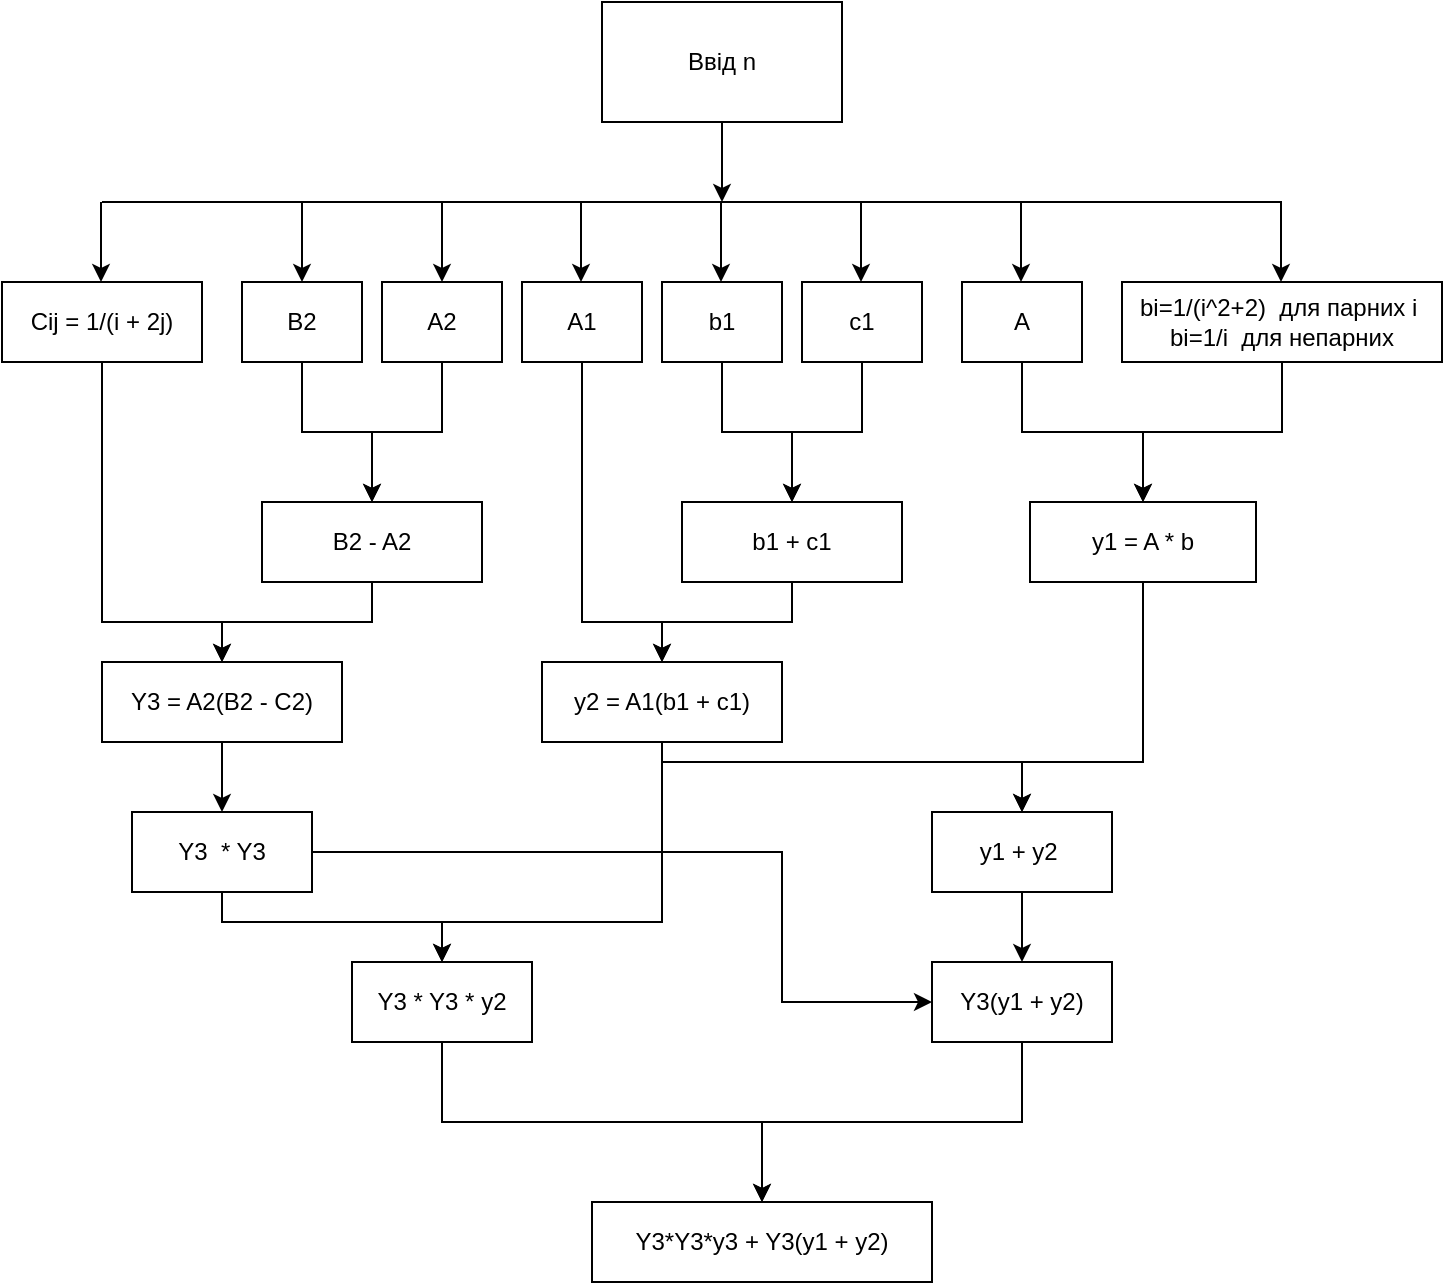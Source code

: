 <mxfile version="24.7.17">
  <diagram name="Страница — 1" id="T7HeSG9jbLAst6LGBBnz">
    <mxGraphModel dx="1518" dy="665" grid="1" gridSize="10" guides="1" tooltips="1" connect="1" arrows="1" fold="1" page="1" pageScale="1" pageWidth="827" pageHeight="1169" math="0" shadow="0">
      <root>
        <mxCell id="0" />
        <mxCell id="1" parent="0" />
        <mxCell id="lR26Qc7CI7EQElEq0QMd-37" style="edgeStyle=orthogonalEdgeStyle;rounded=0;orthogonalLoop=1;jettySize=auto;html=1;exitX=0.5;exitY=1;exitDx=0;exitDy=0;" edge="1" parent="1" source="lR26Qc7CI7EQElEq0QMd-1">
          <mxGeometry relative="1" as="geometry">
            <mxPoint x="560" y="240" as="targetPoint" />
          </mxGeometry>
        </mxCell>
        <mxCell id="lR26Qc7CI7EQElEq0QMd-1" value="Ввід n" style="rounded=0;whiteSpace=wrap;html=1;" vertex="1" parent="1">
          <mxGeometry x="500" y="140" width="120" height="60" as="geometry" />
        </mxCell>
        <mxCell id="lR26Qc7CI7EQElEq0QMd-3" value="" style="endArrow=none;html=1;rounded=0;" edge="1" parent="1">
          <mxGeometry width="50" height="50" relative="1" as="geometry">
            <mxPoint x="250" y="240" as="sourcePoint" />
            <mxPoint x="840" y="240" as="targetPoint" />
          </mxGeometry>
        </mxCell>
        <mxCell id="lR26Qc7CI7EQElEq0QMd-4" value="" style="endArrow=classic;html=1;rounded=0;" edge="1" parent="1">
          <mxGeometry width="50" height="50" relative="1" as="geometry">
            <mxPoint x="249.5" y="240" as="sourcePoint" />
            <mxPoint x="249.5" y="280" as="targetPoint" />
          </mxGeometry>
        </mxCell>
        <mxCell id="lR26Qc7CI7EQElEq0QMd-48" style="edgeStyle=orthogonalEdgeStyle;rounded=0;orthogonalLoop=1;jettySize=auto;html=1;exitX=0.5;exitY=1;exitDx=0;exitDy=0;entryX=0.5;entryY=0;entryDx=0;entryDy=0;" edge="1" parent="1" source="lR26Qc7CI7EQElEq0QMd-5" target="lR26Qc7CI7EQElEq0QMd-29">
          <mxGeometry relative="1" as="geometry">
            <Array as="points">
              <mxPoint x="250" y="450" />
              <mxPoint x="310" y="450" />
            </Array>
          </mxGeometry>
        </mxCell>
        <mxCell id="lR26Qc7CI7EQElEq0QMd-5" value="Cij = 1/(i + 2j)" style="rounded=0;whiteSpace=wrap;html=1;" vertex="1" parent="1">
          <mxGeometry x="200" y="280" width="100" height="40" as="geometry" />
        </mxCell>
        <mxCell id="lR26Qc7CI7EQElEq0QMd-6" value="" style="endArrow=classic;html=1;rounded=0;" edge="1" parent="1">
          <mxGeometry width="50" height="50" relative="1" as="geometry">
            <mxPoint x="709.5" y="240" as="sourcePoint" />
            <mxPoint x="709.5" y="280" as="targetPoint" />
          </mxGeometry>
        </mxCell>
        <mxCell id="lR26Qc7CI7EQElEq0QMd-39" value="" style="edgeStyle=orthogonalEdgeStyle;rounded=0;orthogonalLoop=1;jettySize=auto;html=1;" edge="1" parent="1" source="lR26Qc7CI7EQElEq0QMd-7" target="lR26Qc7CI7EQElEq0QMd-38">
          <mxGeometry relative="1" as="geometry" />
        </mxCell>
        <mxCell id="lR26Qc7CI7EQElEq0QMd-7" value="A" style="rounded=0;whiteSpace=wrap;html=1;" vertex="1" parent="1">
          <mxGeometry x="680" y="280" width="60" height="40" as="geometry" />
        </mxCell>
        <mxCell id="lR26Qc7CI7EQElEq0QMd-43" value="" style="edgeStyle=orthogonalEdgeStyle;rounded=0;orthogonalLoop=1;jettySize=auto;html=1;" edge="1" parent="1" source="lR26Qc7CI7EQElEq0QMd-8" target="lR26Qc7CI7EQElEq0QMd-42">
          <mxGeometry relative="1" as="geometry" />
        </mxCell>
        <mxCell id="lR26Qc7CI7EQElEq0QMd-8" value="B2" style="rounded=0;whiteSpace=wrap;html=1;" vertex="1" parent="1">
          <mxGeometry x="320" y="280" width="60" height="40" as="geometry" />
        </mxCell>
        <mxCell id="lR26Qc7CI7EQElEq0QMd-44" style="edgeStyle=orthogonalEdgeStyle;rounded=0;orthogonalLoop=1;jettySize=auto;html=1;exitX=0.5;exitY=1;exitDx=0;exitDy=0;" edge="1" parent="1" source="lR26Qc7CI7EQElEq0QMd-9" target="lR26Qc7CI7EQElEq0QMd-42">
          <mxGeometry relative="1" as="geometry" />
        </mxCell>
        <mxCell id="lR26Qc7CI7EQElEq0QMd-9" value="A2" style="rounded=0;whiteSpace=wrap;html=1;" vertex="1" parent="1">
          <mxGeometry x="390" y="280" width="60" height="40" as="geometry" />
        </mxCell>
        <mxCell id="lR26Qc7CI7EQElEq0QMd-53" style="edgeStyle=orthogonalEdgeStyle;rounded=0;orthogonalLoop=1;jettySize=auto;html=1;exitX=0.5;exitY=1;exitDx=0;exitDy=0;entryX=0.5;entryY=0;entryDx=0;entryDy=0;" edge="1" parent="1" source="lR26Qc7CI7EQElEq0QMd-10" target="lR26Qc7CI7EQElEq0QMd-21">
          <mxGeometry relative="1" as="geometry">
            <Array as="points">
              <mxPoint x="490" y="450" />
              <mxPoint x="530" y="450" />
            </Array>
          </mxGeometry>
        </mxCell>
        <mxCell id="lR26Qc7CI7EQElEq0QMd-10" value="A1" style="rounded=0;whiteSpace=wrap;html=1;" vertex="1" parent="1">
          <mxGeometry x="460" y="280" width="60" height="40" as="geometry" />
        </mxCell>
        <mxCell id="lR26Qc7CI7EQElEq0QMd-46" value="" style="edgeStyle=orthogonalEdgeStyle;rounded=0;orthogonalLoop=1;jettySize=auto;html=1;" edge="1" parent="1" source="lR26Qc7CI7EQElEq0QMd-11" target="lR26Qc7CI7EQElEq0QMd-45">
          <mxGeometry relative="1" as="geometry" />
        </mxCell>
        <mxCell id="lR26Qc7CI7EQElEq0QMd-11" value="b1" style="rounded=0;whiteSpace=wrap;html=1;" vertex="1" parent="1">
          <mxGeometry x="530" y="280" width="60" height="40" as="geometry" />
        </mxCell>
        <mxCell id="lR26Qc7CI7EQElEq0QMd-47" style="edgeStyle=orthogonalEdgeStyle;rounded=0;orthogonalLoop=1;jettySize=auto;html=1;exitX=0.5;exitY=1;exitDx=0;exitDy=0;entryX=0.5;entryY=0;entryDx=0;entryDy=0;" edge="1" parent="1" source="lR26Qc7CI7EQElEq0QMd-12" target="lR26Qc7CI7EQElEq0QMd-45">
          <mxGeometry relative="1" as="geometry" />
        </mxCell>
        <mxCell id="lR26Qc7CI7EQElEq0QMd-12" value="c1" style="rounded=0;whiteSpace=wrap;html=1;" vertex="1" parent="1">
          <mxGeometry x="600" y="280" width="60" height="40" as="geometry" />
        </mxCell>
        <mxCell id="lR26Qc7CI7EQElEq0QMd-13" value="" style="endArrow=classic;html=1;rounded=0;entryX=0.5;entryY=0;entryDx=0;entryDy=0;" edge="1" parent="1" target="lR26Qc7CI7EQElEq0QMd-8">
          <mxGeometry width="50" height="50" relative="1" as="geometry">
            <mxPoint x="350" y="240" as="sourcePoint" />
            <mxPoint x="400" y="350" as="targetPoint" />
          </mxGeometry>
        </mxCell>
        <mxCell id="lR26Qc7CI7EQElEq0QMd-14" value="" style="endArrow=classic;html=1;rounded=0;entryX=0.5;entryY=0;entryDx=0;entryDy=0;" edge="1" parent="1" target="lR26Qc7CI7EQElEq0QMd-9">
          <mxGeometry width="50" height="50" relative="1" as="geometry">
            <mxPoint x="420" y="240" as="sourcePoint" />
            <mxPoint x="360" y="290" as="targetPoint" />
          </mxGeometry>
        </mxCell>
        <mxCell id="lR26Qc7CI7EQElEq0QMd-15" value="" style="endArrow=classic;html=1;rounded=0;entryX=0.5;entryY=0;entryDx=0;entryDy=0;" edge="1" parent="1">
          <mxGeometry width="50" height="50" relative="1" as="geometry">
            <mxPoint x="489.5" y="240" as="sourcePoint" />
            <mxPoint x="489.5" y="280" as="targetPoint" />
          </mxGeometry>
        </mxCell>
        <mxCell id="lR26Qc7CI7EQElEq0QMd-16" value="" style="endArrow=classic;html=1;rounded=0;entryX=0.5;entryY=0;entryDx=0;entryDy=0;" edge="1" parent="1">
          <mxGeometry width="50" height="50" relative="1" as="geometry">
            <mxPoint x="559.5" y="240" as="sourcePoint" />
            <mxPoint x="559.5" y="280" as="targetPoint" />
          </mxGeometry>
        </mxCell>
        <mxCell id="lR26Qc7CI7EQElEq0QMd-17" value="" style="endArrow=classic;html=1;rounded=0;entryX=0.5;entryY=0;entryDx=0;entryDy=0;" edge="1" parent="1">
          <mxGeometry width="50" height="50" relative="1" as="geometry">
            <mxPoint x="629.5" y="240" as="sourcePoint" />
            <mxPoint x="629.5" y="280" as="targetPoint" />
          </mxGeometry>
        </mxCell>
        <mxCell id="lR26Qc7CI7EQElEq0QMd-18" value="" style="endArrow=classic;html=1;rounded=0;entryX=0.5;entryY=0;entryDx=0;entryDy=0;" edge="1" parent="1">
          <mxGeometry width="50" height="50" relative="1" as="geometry">
            <mxPoint x="839.5" y="240" as="sourcePoint" />
            <mxPoint x="839.5" y="280" as="targetPoint" />
          </mxGeometry>
        </mxCell>
        <mxCell id="lR26Qc7CI7EQElEq0QMd-40" style="edgeStyle=orthogonalEdgeStyle;rounded=0;orthogonalLoop=1;jettySize=auto;html=1;exitX=0.5;exitY=1;exitDx=0;exitDy=0;entryX=0.5;entryY=0;entryDx=0;entryDy=0;" edge="1" parent="1" source="lR26Qc7CI7EQElEq0QMd-19" target="lR26Qc7CI7EQElEq0QMd-38">
          <mxGeometry relative="1" as="geometry" />
        </mxCell>
        <mxCell id="lR26Qc7CI7EQElEq0QMd-19" value="bi=1/(i^2+2)&amp;nbsp; для парних i&amp;nbsp;&lt;div&gt;bi=1/i&amp;nbsp; для непарних&lt;/div&gt;" style="rounded=0;whiteSpace=wrap;html=1;" vertex="1" parent="1">
          <mxGeometry x="760" y="280" width="160" height="40" as="geometry" />
        </mxCell>
        <mxCell id="lR26Qc7CI7EQElEq0QMd-65" style="edgeStyle=orthogonalEdgeStyle;rounded=0;orthogonalLoop=1;jettySize=auto;html=1;exitX=0.5;exitY=1;exitDx=0;exitDy=0;entryX=0.5;entryY=0;entryDx=0;entryDy=0;" edge="1" parent="1" source="lR26Qc7CI7EQElEq0QMd-21" target="lR26Qc7CI7EQElEq0QMd-60">
          <mxGeometry relative="1" as="geometry">
            <Array as="points">
              <mxPoint x="530" y="600" />
              <mxPoint x="420" y="600" />
            </Array>
          </mxGeometry>
        </mxCell>
        <mxCell id="lR26Qc7CI7EQElEq0QMd-21" value="y2 = A1(b1 + c1)" style="whiteSpace=wrap;html=1;rounded=0;" vertex="1" parent="1">
          <mxGeometry x="470" y="470" width="120" height="40" as="geometry" />
        </mxCell>
        <mxCell id="lR26Qc7CI7EQElEq0QMd-57" value="" style="edgeStyle=orthogonalEdgeStyle;rounded=0;orthogonalLoop=1;jettySize=auto;html=1;" edge="1" parent="1" source="lR26Qc7CI7EQElEq0QMd-29" target="lR26Qc7CI7EQElEq0QMd-56">
          <mxGeometry relative="1" as="geometry" />
        </mxCell>
        <mxCell id="lR26Qc7CI7EQElEq0QMd-29" value="Y3 = A2(B2 - C2)" style="whiteSpace=wrap;html=1;rounded=0;" vertex="1" parent="1">
          <mxGeometry x="250" y="470" width="120" height="40" as="geometry" />
        </mxCell>
        <mxCell id="lR26Qc7CI7EQElEq0QMd-66" style="edgeStyle=orthogonalEdgeStyle;rounded=0;orthogonalLoop=1;jettySize=auto;html=1;entryX=0.5;entryY=0;entryDx=0;entryDy=0;" edge="1" parent="1" source="lR26Qc7CI7EQElEq0QMd-38" target="lR26Qc7CI7EQElEq0QMd-64">
          <mxGeometry relative="1" as="geometry">
            <Array as="points">
              <mxPoint x="771" y="520" />
              <mxPoint x="710" y="520" />
            </Array>
          </mxGeometry>
        </mxCell>
        <mxCell id="lR26Qc7CI7EQElEq0QMd-38" value="y1 = A * b" style="whiteSpace=wrap;html=1;rounded=0;" vertex="1" parent="1">
          <mxGeometry x="714" y="390" width="113" height="40" as="geometry" />
        </mxCell>
        <mxCell id="lR26Qc7CI7EQElEq0QMd-51" style="edgeStyle=orthogonalEdgeStyle;rounded=0;orthogonalLoop=1;jettySize=auto;html=1;exitX=0.5;exitY=1;exitDx=0;exitDy=0;entryX=0.5;entryY=0;entryDx=0;entryDy=0;" edge="1" parent="1" source="lR26Qc7CI7EQElEq0QMd-42" target="lR26Qc7CI7EQElEq0QMd-29">
          <mxGeometry relative="1" as="geometry" />
        </mxCell>
        <mxCell id="lR26Qc7CI7EQElEq0QMd-42" value="B2 - A2" style="whiteSpace=wrap;html=1;rounded=0;" vertex="1" parent="1">
          <mxGeometry x="330" y="390" width="110" height="40" as="geometry" />
        </mxCell>
        <mxCell id="lR26Qc7CI7EQElEq0QMd-54" style="edgeStyle=orthogonalEdgeStyle;rounded=0;orthogonalLoop=1;jettySize=auto;html=1;exitX=0.5;exitY=1;exitDx=0;exitDy=0;entryX=0.5;entryY=0;entryDx=0;entryDy=0;" edge="1" parent="1" source="lR26Qc7CI7EQElEq0QMd-45" target="lR26Qc7CI7EQElEq0QMd-21">
          <mxGeometry relative="1" as="geometry" />
        </mxCell>
        <mxCell id="lR26Qc7CI7EQElEq0QMd-45" value="b1 + c1" style="whiteSpace=wrap;html=1;rounded=0;" vertex="1" parent="1">
          <mxGeometry x="540" y="390" width="110" height="40" as="geometry" />
        </mxCell>
        <mxCell id="lR26Qc7CI7EQElEq0QMd-61" value="" style="edgeStyle=orthogonalEdgeStyle;rounded=0;orthogonalLoop=1;jettySize=auto;html=1;" edge="1" parent="1" source="lR26Qc7CI7EQElEq0QMd-56" target="lR26Qc7CI7EQElEq0QMd-60">
          <mxGeometry relative="1" as="geometry">
            <Array as="points">
              <mxPoint x="310" y="600" />
              <mxPoint x="420" y="600" />
            </Array>
          </mxGeometry>
        </mxCell>
        <mxCell id="lR26Qc7CI7EQElEq0QMd-76" style="edgeStyle=orthogonalEdgeStyle;rounded=0;orthogonalLoop=1;jettySize=auto;html=1;entryX=0;entryY=0.5;entryDx=0;entryDy=0;" edge="1" parent="1" source="lR26Qc7CI7EQElEq0QMd-56" target="lR26Qc7CI7EQElEq0QMd-69">
          <mxGeometry relative="1" as="geometry">
            <Array as="points">
              <mxPoint x="590" y="565" />
              <mxPoint x="590" y="640" />
            </Array>
          </mxGeometry>
        </mxCell>
        <mxCell id="lR26Qc7CI7EQElEq0QMd-56" value="Y3&amp;nbsp; * Y3" style="whiteSpace=wrap;html=1;rounded=0;" vertex="1" parent="1">
          <mxGeometry x="265" y="545" width="90" height="40" as="geometry" />
        </mxCell>
        <mxCell id="lR26Qc7CI7EQElEq0QMd-74" value="" style="edgeStyle=orthogonalEdgeStyle;rounded=0;orthogonalLoop=1;jettySize=auto;html=1;" edge="1" parent="1" source="lR26Qc7CI7EQElEq0QMd-60" target="lR26Qc7CI7EQElEq0QMd-73">
          <mxGeometry relative="1" as="geometry">
            <Array as="points">
              <mxPoint x="420" y="700" />
              <mxPoint x="580" y="700" />
            </Array>
          </mxGeometry>
        </mxCell>
        <mxCell id="lR26Qc7CI7EQElEq0QMd-60" value="Y3 * Y3 * y2" style="whiteSpace=wrap;html=1;rounded=0;" vertex="1" parent="1">
          <mxGeometry x="375" y="620" width="90" height="40" as="geometry" />
        </mxCell>
        <mxCell id="lR26Qc7CI7EQElEq0QMd-70" value="" style="edgeStyle=orthogonalEdgeStyle;rounded=0;orthogonalLoop=1;jettySize=auto;html=1;" edge="1" parent="1" source="lR26Qc7CI7EQElEq0QMd-64" target="lR26Qc7CI7EQElEq0QMd-69">
          <mxGeometry relative="1" as="geometry" />
        </mxCell>
        <mxCell id="lR26Qc7CI7EQElEq0QMd-64" value="y1 + y2&amp;nbsp;" style="whiteSpace=wrap;html=1;rounded=0;" vertex="1" parent="1">
          <mxGeometry x="665" y="545" width="90" height="40" as="geometry" />
        </mxCell>
        <mxCell id="lR26Qc7CI7EQElEq0QMd-68" value="" style="endArrow=classic;html=1;rounded=0;exitX=0.5;exitY=1;exitDx=0;exitDy=0;entryX=0.5;entryY=0;entryDx=0;entryDy=0;" edge="1" parent="1" source="lR26Qc7CI7EQElEq0QMd-21" target="lR26Qc7CI7EQElEq0QMd-64">
          <mxGeometry width="50" height="50" relative="1" as="geometry">
            <mxPoint x="510" y="520" as="sourcePoint" />
            <mxPoint x="560" y="470" as="targetPoint" />
            <Array as="points">
              <mxPoint x="530" y="520" />
              <mxPoint x="620" y="520" />
              <mxPoint x="710" y="520" />
            </Array>
          </mxGeometry>
        </mxCell>
        <mxCell id="lR26Qc7CI7EQElEq0QMd-75" style="edgeStyle=orthogonalEdgeStyle;rounded=0;orthogonalLoop=1;jettySize=auto;html=1;exitX=0.5;exitY=1;exitDx=0;exitDy=0;" edge="1" parent="1" source="lR26Qc7CI7EQElEq0QMd-69" target="lR26Qc7CI7EQElEq0QMd-73">
          <mxGeometry relative="1" as="geometry" />
        </mxCell>
        <mxCell id="lR26Qc7CI7EQElEq0QMd-69" value="Y3(y1 + y2)" style="whiteSpace=wrap;html=1;rounded=0;" vertex="1" parent="1">
          <mxGeometry x="665" y="620" width="90" height="40" as="geometry" />
        </mxCell>
        <mxCell id="lR26Qc7CI7EQElEq0QMd-73" value="Y3*Y3*y3 + Y3(y1 + y2)" style="whiteSpace=wrap;html=1;rounded=0;" vertex="1" parent="1">
          <mxGeometry x="495" y="740" width="170" height="40" as="geometry" />
        </mxCell>
      </root>
    </mxGraphModel>
  </diagram>
</mxfile>
